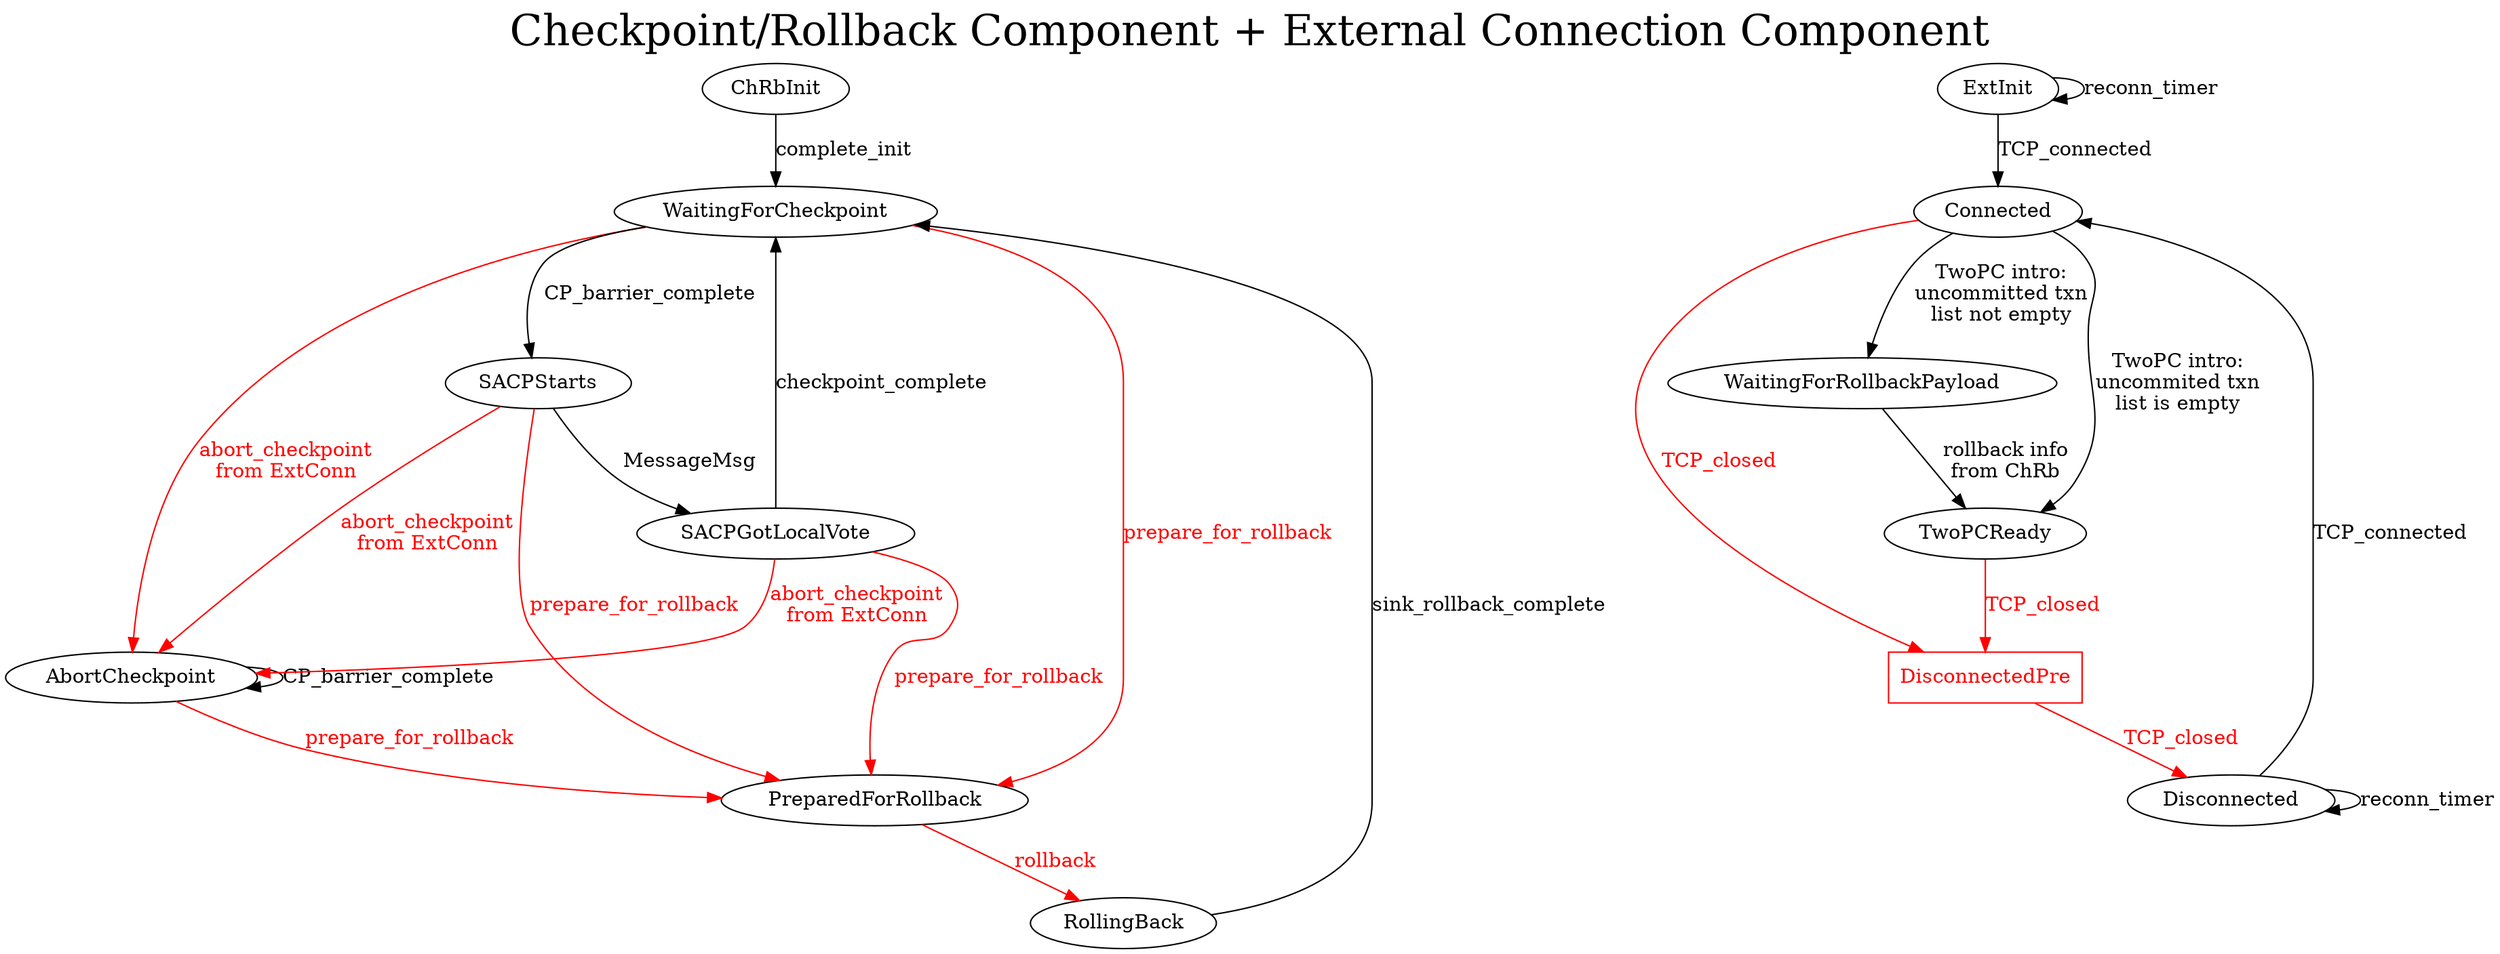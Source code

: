digraph mashup {
    graph [label="Checkpoint/Rollback Component + External Connection Component",labelloc=t,fontsize=30];
    subgraph AA {
	graph [label="SUB Checkpoint/Rollback Component",labelloc=t,fontsize=20];

	// Subgraphs
	subgraph init {
		ChRbInit;
		## MsgBus [shape=box];
	}
	subgraph cp {
		WaitingForCheckpoint;
		AbortCheckpoint;
	}
	subgraph sacp {
		SACPStarts;
		SACPGotLocalVote;
		// SACPGotGlobalVote; // Can we remove this node?

		SACPStarts -> SACPGotLocalVote [label=MessageMsg];
		SACPGotLocalVote -> WaitingForCheckpoint [label=checkpoint_complete];
		// SACPGotLocalVote -> SACPGotGlobalVote [label=checkpoint_complete];
		// SACPGotGlobalVote -> WaitingForCheckpoint [label=what_happens_here]; // Can we remove this node?
	}
	subgraph rollback {
		PreparedForRollback;
		RollingBack;

		PreparedForRollback -> RollingBack [label=rollback,fontcolor=red,color=red];
		## RollingBack -> MsgBus [label="Rollback payload+rb_id",style=dashed];
	}

	// Other Edges
	ChRbInit -> WaitingForCheckpoint [label=complete_init];

	WaitingForCheckpoint -> SACPStarts [label=CP_barrier_complete];
	AbortCheckpoint -> AbortCheckpoint [label=CP_barrier_complete];

	WaitingForCheckpoint -> PreparedForRollback [label=prepare_for_rollback,fontcolor=red,color=red];
	AbortCheckpoint -> PreparedForRollback [label=prepare_for_rollback,fontcolor=red,color=red];
	SACPStarts -> PreparedForRollback [label=prepare_for_rollback,fontcolor=red,color=red];
	SACPGotLocalVote -> PreparedForRollback [label=prepare_for_rollback,fontcolor=red,color=red];

	WaitingForCheckpoint -> AbortCheckpoint [label="abort_checkpoint\nfrom ExtConn",fontcolor=red,color=red];
	SACPStarts -> AbortCheckpoint [label="abort_checkpoint\nfrom ExtConn",fontcolor=red,color=red];
	SACPGotLocalVote -> AbortCheckpoint [label="abort_checkpoint\nfrom ExtConn",fontcolor=red,color=red];

	RollingBack -> WaitingForCheckpoint [label=sink_rollback_complete];
     }

	subgraph external {
            graph [label="External Connection Component",labelloc=t,fontsize=30];

	    ExtInit -> ExtInit [label=reconn_timer];
	    ExtInit -> Connected [label=TCP_connected];
	    Connected -> DisconnectedPre [label=TCP_closed,fontcolor=red,color=red];
	    Disconnected -> Connected [label=TCP_connected];
	    Disconnected -> Disconnected [label=reconn_timer];
	    Connected -> WaitingForRollbackPayload [label="TwoPC intro:\nuncommitted txn\nlist not empty"];
	    Connected -> TwoPCReady [label="TwoPC intro:\nuncommited txn\nlist is empty"];
	    WaitingForRollbackPayload -> TwoPCReady [label="rollback info\nfrom ChRb"];

	    DisconnectedPre [shape=box,color=red,fontcolor=red];
	    TwoPCReady -> DisconnectedPre [label=TCP_closed,fontcolor=red,color=red];
	    ## TwoPCReady -> MsgBus [label=complete_init,style=dashed];

	    DisconnectedPre -> Disconnected [label=TCP_closed,fontcolor=red,color=red];
	    ##DisconnectedPre -> WaitingForCheckpoint [label=abort_checkpoint,style=dashed,fontcolor=red,color=red];
	    ##DisconnectedPre -> SACPStarts [label=abort_checkpoint,style=dashed,fontcolor=red,color=red];
	    ##DisconnectedPre -> SACPGotLocalVote [label=abort_checkpoint,style=dashed,fontcolor=red,color=red];
	    ## DisconnectedPre -> MsgBus [label=abort_checkpoint,style=dashed,fontcolor=red,color=red];
        }
    ## Not supported by dot, booooo: Connected -> AA [label=abort_checkpoint,style=dashed,fontcolor=red,color=red];
    {rank=same; ChRbInit; ExtInit; };
    ## {rank=same; Disconnected; RollingBack; ; };
    ## {rank=same; MsgBus; };
}
